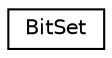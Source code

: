 digraph "Graphical Class Hierarchy"
{
 // LATEX_PDF_SIZE
  edge [fontname="Helvetica",fontsize="10",labelfontname="Helvetica",labelfontsize="10"];
  node [fontname="Helvetica",fontsize="10",shape=record];
  rankdir="LR";
  Node0 [label="BitSet",height=0.2,width=0.4,color="black", fillcolor="white", style="filled",URL="$classBitSet.html",tooltip=" "];
}
